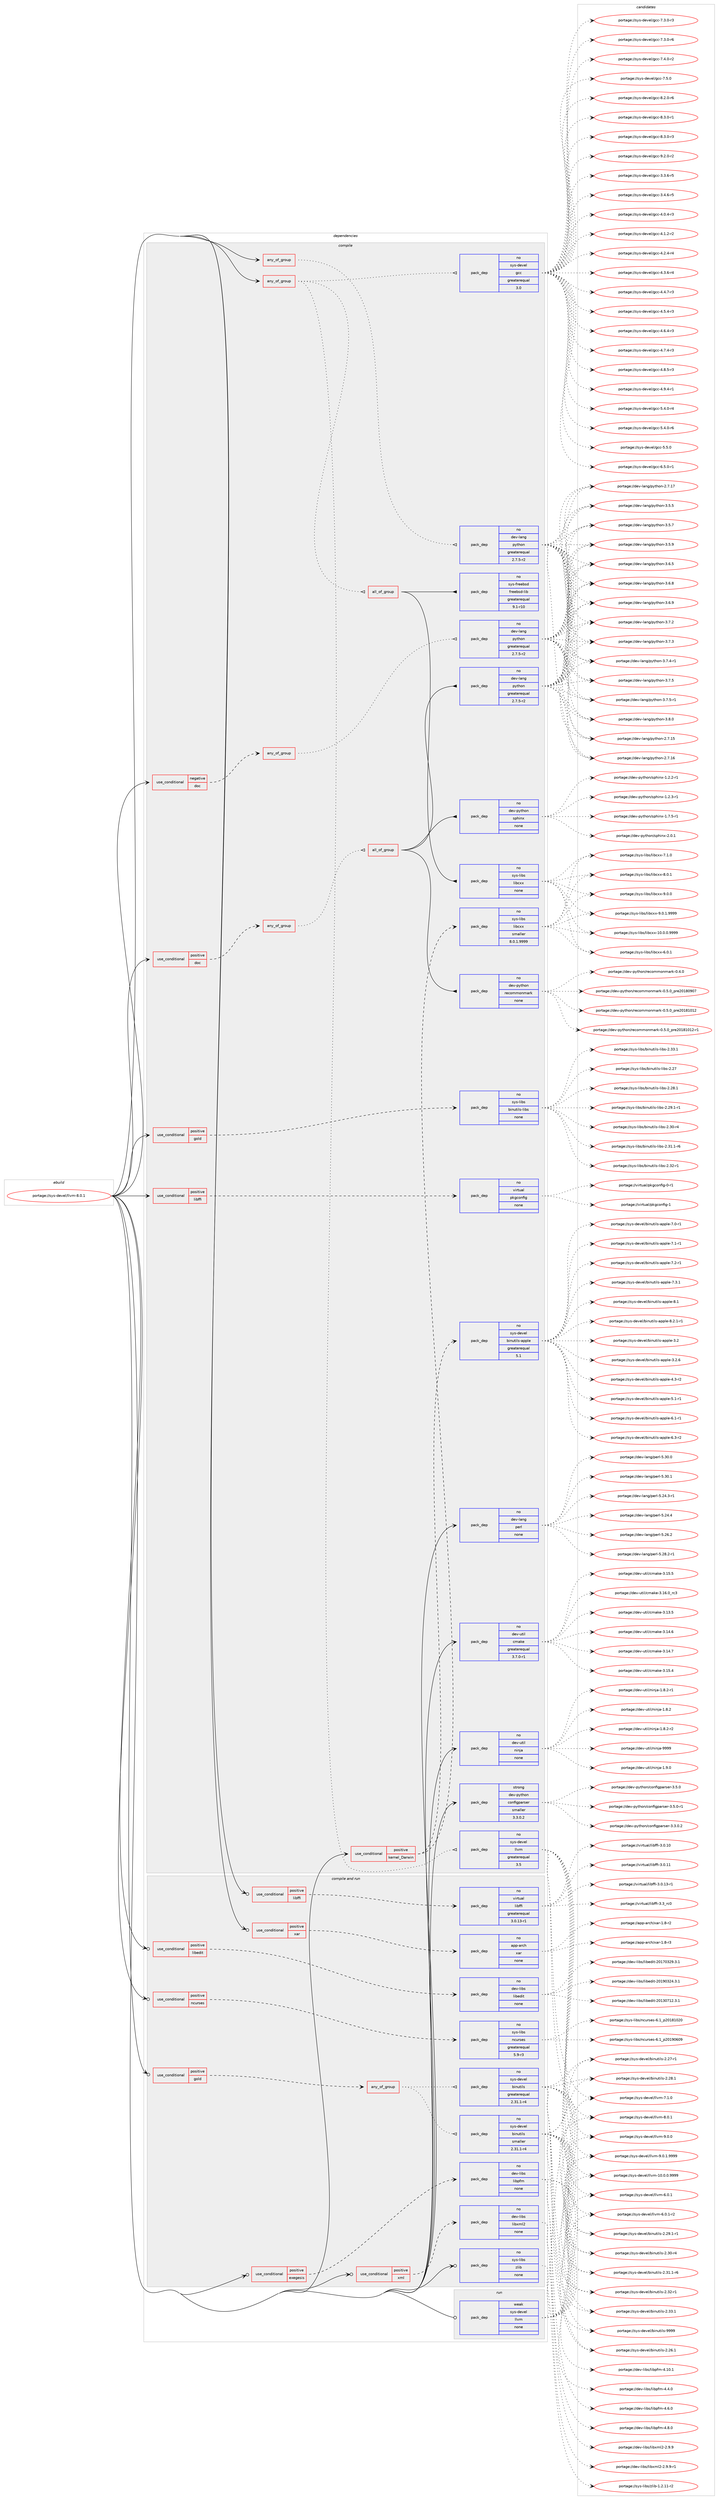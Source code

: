 digraph prolog {

# *************
# Graph options
# *************

newrank=true;
concentrate=true;
compound=true;
graph [rankdir=LR,fontname=Helvetica,fontsize=10,ranksep=1.5];#, ranksep=2.5, nodesep=0.2];
edge  [arrowhead=vee];
node  [fontname=Helvetica,fontsize=10];

# **********
# The ebuild
# **********

subgraph cluster_leftcol {
color=gray;
rank=same;
label=<<i>ebuild</i>>;
id [label="portage://sys-devel/llvm-8.0.1", color=red, width=4, href="../sys-devel/llvm-8.0.1.svg"];
}

# ****************
# The dependencies
# ****************

subgraph cluster_midcol {
color=gray;
label=<<i>dependencies</i>>;
subgraph cluster_compile {
fillcolor="#eeeeee";
style=filled;
label=<<i>compile</i>>;
subgraph any6843 {
dependency423976 [label=<<TABLE BORDER="0" CELLBORDER="1" CELLSPACING="0" CELLPADDING="4"><TR><TD CELLPADDING="10">any_of_group</TD></TR></TABLE>>, shape=none, color=red];subgraph pack314263 {
dependency423977 [label=<<TABLE BORDER="0" CELLBORDER="1" CELLSPACING="0" CELLPADDING="4" WIDTH="220"><TR><TD ROWSPAN="6" CELLPADDING="30">pack_dep</TD></TR><TR><TD WIDTH="110">no</TD></TR><TR><TD>dev-lang</TD></TR><TR><TD>python</TD></TR><TR><TD>greaterequal</TD></TR><TR><TD>2.7.5-r2</TD></TR></TABLE>>, shape=none, color=blue];
}
dependency423976:e -> dependency423977:w [weight=20,style="dotted",arrowhead="oinv"];
}
id:e -> dependency423976:w [weight=20,style="solid",arrowhead="vee"];
subgraph any6844 {
dependency423978 [label=<<TABLE BORDER="0" CELLBORDER="1" CELLSPACING="0" CELLPADDING="4"><TR><TD CELLPADDING="10">any_of_group</TD></TR></TABLE>>, shape=none, color=red];subgraph pack314264 {
dependency423979 [label=<<TABLE BORDER="0" CELLBORDER="1" CELLSPACING="0" CELLPADDING="4" WIDTH="220"><TR><TD ROWSPAN="6" CELLPADDING="30">pack_dep</TD></TR><TR><TD WIDTH="110">no</TD></TR><TR><TD>sys-devel</TD></TR><TR><TD>gcc</TD></TR><TR><TD>greaterequal</TD></TR><TR><TD>3.0</TD></TR></TABLE>>, shape=none, color=blue];
}
dependency423978:e -> dependency423979:w [weight=20,style="dotted",arrowhead="oinv"];
subgraph pack314265 {
dependency423980 [label=<<TABLE BORDER="0" CELLBORDER="1" CELLSPACING="0" CELLPADDING="4" WIDTH="220"><TR><TD ROWSPAN="6" CELLPADDING="30">pack_dep</TD></TR><TR><TD WIDTH="110">no</TD></TR><TR><TD>sys-devel</TD></TR><TR><TD>llvm</TD></TR><TR><TD>greaterequal</TD></TR><TR><TD>3.5</TD></TR></TABLE>>, shape=none, color=blue];
}
dependency423978:e -> dependency423980:w [weight=20,style="dotted",arrowhead="oinv"];
subgraph all236 {
dependency423981 [label=<<TABLE BORDER="0" CELLBORDER="1" CELLSPACING="0" CELLPADDING="4"><TR><TD CELLPADDING="10">all_of_group</TD></TR></TABLE>>, shape=none, color=red];subgraph pack314266 {
dependency423982 [label=<<TABLE BORDER="0" CELLBORDER="1" CELLSPACING="0" CELLPADDING="4" WIDTH="220"><TR><TD ROWSPAN="6" CELLPADDING="30">pack_dep</TD></TR><TR><TD WIDTH="110">no</TD></TR><TR><TD>sys-freebsd</TD></TR><TR><TD>freebsd-lib</TD></TR><TR><TD>greaterequal</TD></TR><TR><TD>9.1-r10</TD></TR></TABLE>>, shape=none, color=blue];
}
dependency423981:e -> dependency423982:w [weight=20,style="solid",arrowhead="inv"];
subgraph pack314267 {
dependency423983 [label=<<TABLE BORDER="0" CELLBORDER="1" CELLSPACING="0" CELLPADDING="4" WIDTH="220"><TR><TD ROWSPAN="6" CELLPADDING="30">pack_dep</TD></TR><TR><TD WIDTH="110">no</TD></TR><TR><TD>sys-libs</TD></TR><TR><TD>libcxx</TD></TR><TR><TD>none</TD></TR><TR><TD></TD></TR></TABLE>>, shape=none, color=blue];
}
dependency423981:e -> dependency423983:w [weight=20,style="solid",arrowhead="inv"];
}
dependency423978:e -> dependency423981:w [weight=20,style="dotted",arrowhead="oinv"];
}
id:e -> dependency423978:w [weight=20,style="solid",arrowhead="vee"];
subgraph cond102637 {
dependency423984 [label=<<TABLE BORDER="0" CELLBORDER="1" CELLSPACING="0" CELLPADDING="4"><TR><TD ROWSPAN="3" CELLPADDING="10">use_conditional</TD></TR><TR><TD>negative</TD></TR><TR><TD>doc</TD></TR></TABLE>>, shape=none, color=red];
subgraph any6845 {
dependency423985 [label=<<TABLE BORDER="0" CELLBORDER="1" CELLSPACING="0" CELLPADDING="4"><TR><TD CELLPADDING="10">any_of_group</TD></TR></TABLE>>, shape=none, color=red];subgraph pack314268 {
dependency423986 [label=<<TABLE BORDER="0" CELLBORDER="1" CELLSPACING="0" CELLPADDING="4" WIDTH="220"><TR><TD ROWSPAN="6" CELLPADDING="30">pack_dep</TD></TR><TR><TD WIDTH="110">no</TD></TR><TR><TD>dev-lang</TD></TR><TR><TD>python</TD></TR><TR><TD>greaterequal</TD></TR><TR><TD>2.7.5-r2</TD></TR></TABLE>>, shape=none, color=blue];
}
dependency423985:e -> dependency423986:w [weight=20,style="dotted",arrowhead="oinv"];
}
dependency423984:e -> dependency423985:w [weight=20,style="dashed",arrowhead="vee"];
}
id:e -> dependency423984:w [weight=20,style="solid",arrowhead="vee"];
subgraph cond102638 {
dependency423987 [label=<<TABLE BORDER="0" CELLBORDER="1" CELLSPACING="0" CELLPADDING="4"><TR><TD ROWSPAN="3" CELLPADDING="10">use_conditional</TD></TR><TR><TD>positive</TD></TR><TR><TD>doc</TD></TR></TABLE>>, shape=none, color=red];
subgraph any6846 {
dependency423988 [label=<<TABLE BORDER="0" CELLBORDER="1" CELLSPACING="0" CELLPADDING="4"><TR><TD CELLPADDING="10">any_of_group</TD></TR></TABLE>>, shape=none, color=red];subgraph all237 {
dependency423989 [label=<<TABLE BORDER="0" CELLBORDER="1" CELLSPACING="0" CELLPADDING="4"><TR><TD CELLPADDING="10">all_of_group</TD></TR></TABLE>>, shape=none, color=red];subgraph pack314269 {
dependency423990 [label=<<TABLE BORDER="0" CELLBORDER="1" CELLSPACING="0" CELLPADDING="4" WIDTH="220"><TR><TD ROWSPAN="6" CELLPADDING="30">pack_dep</TD></TR><TR><TD WIDTH="110">no</TD></TR><TR><TD>dev-lang</TD></TR><TR><TD>python</TD></TR><TR><TD>greaterequal</TD></TR><TR><TD>2.7.5-r2</TD></TR></TABLE>>, shape=none, color=blue];
}
dependency423989:e -> dependency423990:w [weight=20,style="solid",arrowhead="inv"];
subgraph pack314270 {
dependency423991 [label=<<TABLE BORDER="0" CELLBORDER="1" CELLSPACING="0" CELLPADDING="4" WIDTH="220"><TR><TD ROWSPAN="6" CELLPADDING="30">pack_dep</TD></TR><TR><TD WIDTH="110">no</TD></TR><TR><TD>dev-python</TD></TR><TR><TD>recommonmark</TD></TR><TR><TD>none</TD></TR><TR><TD></TD></TR></TABLE>>, shape=none, color=blue];
}
dependency423989:e -> dependency423991:w [weight=20,style="solid",arrowhead="inv"];
subgraph pack314271 {
dependency423992 [label=<<TABLE BORDER="0" CELLBORDER="1" CELLSPACING="0" CELLPADDING="4" WIDTH="220"><TR><TD ROWSPAN="6" CELLPADDING="30">pack_dep</TD></TR><TR><TD WIDTH="110">no</TD></TR><TR><TD>dev-python</TD></TR><TR><TD>sphinx</TD></TR><TR><TD>none</TD></TR><TR><TD></TD></TR></TABLE>>, shape=none, color=blue];
}
dependency423989:e -> dependency423992:w [weight=20,style="solid",arrowhead="inv"];
}
dependency423988:e -> dependency423989:w [weight=20,style="dotted",arrowhead="oinv"];
}
dependency423987:e -> dependency423988:w [weight=20,style="dashed",arrowhead="vee"];
}
id:e -> dependency423987:w [weight=20,style="solid",arrowhead="vee"];
subgraph cond102639 {
dependency423993 [label=<<TABLE BORDER="0" CELLBORDER="1" CELLSPACING="0" CELLPADDING="4"><TR><TD ROWSPAN="3" CELLPADDING="10">use_conditional</TD></TR><TR><TD>positive</TD></TR><TR><TD>gold</TD></TR></TABLE>>, shape=none, color=red];
subgraph pack314272 {
dependency423994 [label=<<TABLE BORDER="0" CELLBORDER="1" CELLSPACING="0" CELLPADDING="4" WIDTH="220"><TR><TD ROWSPAN="6" CELLPADDING="30">pack_dep</TD></TR><TR><TD WIDTH="110">no</TD></TR><TR><TD>sys-libs</TD></TR><TR><TD>binutils-libs</TD></TR><TR><TD>none</TD></TR><TR><TD></TD></TR></TABLE>>, shape=none, color=blue];
}
dependency423993:e -> dependency423994:w [weight=20,style="dashed",arrowhead="vee"];
}
id:e -> dependency423993:w [weight=20,style="solid",arrowhead="vee"];
subgraph cond102640 {
dependency423995 [label=<<TABLE BORDER="0" CELLBORDER="1" CELLSPACING="0" CELLPADDING="4"><TR><TD ROWSPAN="3" CELLPADDING="10">use_conditional</TD></TR><TR><TD>positive</TD></TR><TR><TD>kernel_Darwin</TD></TR></TABLE>>, shape=none, color=red];
subgraph pack314273 {
dependency423996 [label=<<TABLE BORDER="0" CELLBORDER="1" CELLSPACING="0" CELLPADDING="4" WIDTH="220"><TR><TD ROWSPAN="6" CELLPADDING="30">pack_dep</TD></TR><TR><TD WIDTH="110">no</TD></TR><TR><TD>sys-libs</TD></TR><TR><TD>libcxx</TD></TR><TR><TD>smaller</TD></TR><TR><TD>8.0.1.9999</TD></TR></TABLE>>, shape=none, color=blue];
}
dependency423995:e -> dependency423996:w [weight=20,style="dashed",arrowhead="vee"];
subgraph pack314274 {
dependency423997 [label=<<TABLE BORDER="0" CELLBORDER="1" CELLSPACING="0" CELLPADDING="4" WIDTH="220"><TR><TD ROWSPAN="6" CELLPADDING="30">pack_dep</TD></TR><TR><TD WIDTH="110">no</TD></TR><TR><TD>sys-devel</TD></TR><TR><TD>binutils-apple</TD></TR><TR><TD>greaterequal</TD></TR><TR><TD>5.1</TD></TR></TABLE>>, shape=none, color=blue];
}
dependency423995:e -> dependency423997:w [weight=20,style="dashed",arrowhead="vee"];
}
id:e -> dependency423995:w [weight=20,style="solid",arrowhead="vee"];
subgraph cond102641 {
dependency423998 [label=<<TABLE BORDER="0" CELLBORDER="1" CELLSPACING="0" CELLPADDING="4"><TR><TD ROWSPAN="3" CELLPADDING="10">use_conditional</TD></TR><TR><TD>positive</TD></TR><TR><TD>libffi</TD></TR></TABLE>>, shape=none, color=red];
subgraph pack314275 {
dependency423999 [label=<<TABLE BORDER="0" CELLBORDER="1" CELLSPACING="0" CELLPADDING="4" WIDTH="220"><TR><TD ROWSPAN="6" CELLPADDING="30">pack_dep</TD></TR><TR><TD WIDTH="110">no</TD></TR><TR><TD>virtual</TD></TR><TR><TD>pkgconfig</TD></TR><TR><TD>none</TD></TR><TR><TD></TD></TR></TABLE>>, shape=none, color=blue];
}
dependency423998:e -> dependency423999:w [weight=20,style="dashed",arrowhead="vee"];
}
id:e -> dependency423998:w [weight=20,style="solid",arrowhead="vee"];
subgraph pack314276 {
dependency424000 [label=<<TABLE BORDER="0" CELLBORDER="1" CELLSPACING="0" CELLPADDING="4" WIDTH="220"><TR><TD ROWSPAN="6" CELLPADDING="30">pack_dep</TD></TR><TR><TD WIDTH="110">no</TD></TR><TR><TD>dev-lang</TD></TR><TR><TD>perl</TD></TR><TR><TD>none</TD></TR><TR><TD></TD></TR></TABLE>>, shape=none, color=blue];
}
id:e -> dependency424000:w [weight=20,style="solid",arrowhead="vee"];
subgraph pack314277 {
dependency424001 [label=<<TABLE BORDER="0" CELLBORDER="1" CELLSPACING="0" CELLPADDING="4" WIDTH="220"><TR><TD ROWSPAN="6" CELLPADDING="30">pack_dep</TD></TR><TR><TD WIDTH="110">no</TD></TR><TR><TD>dev-util</TD></TR><TR><TD>cmake</TD></TR><TR><TD>greaterequal</TD></TR><TR><TD>3.7.0-r1</TD></TR></TABLE>>, shape=none, color=blue];
}
id:e -> dependency424001:w [weight=20,style="solid",arrowhead="vee"];
subgraph pack314278 {
dependency424002 [label=<<TABLE BORDER="0" CELLBORDER="1" CELLSPACING="0" CELLPADDING="4" WIDTH="220"><TR><TD ROWSPAN="6" CELLPADDING="30">pack_dep</TD></TR><TR><TD WIDTH="110">no</TD></TR><TR><TD>dev-util</TD></TR><TR><TD>ninja</TD></TR><TR><TD>none</TD></TR><TR><TD></TD></TR></TABLE>>, shape=none, color=blue];
}
id:e -> dependency424002:w [weight=20,style="solid",arrowhead="vee"];
subgraph pack314279 {
dependency424003 [label=<<TABLE BORDER="0" CELLBORDER="1" CELLSPACING="0" CELLPADDING="4" WIDTH="220"><TR><TD ROWSPAN="6" CELLPADDING="30">pack_dep</TD></TR><TR><TD WIDTH="110">strong</TD></TR><TR><TD>dev-python</TD></TR><TR><TD>configparser</TD></TR><TR><TD>smaller</TD></TR><TR><TD>3.3.0.2</TD></TR></TABLE>>, shape=none, color=blue];
}
id:e -> dependency424003:w [weight=20,style="solid",arrowhead="vee"];
}
subgraph cluster_compileandrun {
fillcolor="#eeeeee";
style=filled;
label=<<i>compile and run</i>>;
subgraph cond102642 {
dependency424004 [label=<<TABLE BORDER="0" CELLBORDER="1" CELLSPACING="0" CELLPADDING="4"><TR><TD ROWSPAN="3" CELLPADDING="10">use_conditional</TD></TR><TR><TD>positive</TD></TR><TR><TD>exegesis</TD></TR></TABLE>>, shape=none, color=red];
subgraph pack314280 {
dependency424005 [label=<<TABLE BORDER="0" CELLBORDER="1" CELLSPACING="0" CELLPADDING="4" WIDTH="220"><TR><TD ROWSPAN="6" CELLPADDING="30">pack_dep</TD></TR><TR><TD WIDTH="110">no</TD></TR><TR><TD>dev-libs</TD></TR><TR><TD>libpfm</TD></TR><TR><TD>none</TD></TR><TR><TD></TD></TR></TABLE>>, shape=none, color=blue];
}
dependency424004:e -> dependency424005:w [weight=20,style="dashed",arrowhead="vee"];
}
id:e -> dependency424004:w [weight=20,style="solid",arrowhead="odotvee"];
subgraph cond102643 {
dependency424006 [label=<<TABLE BORDER="0" CELLBORDER="1" CELLSPACING="0" CELLPADDING="4"><TR><TD ROWSPAN="3" CELLPADDING="10">use_conditional</TD></TR><TR><TD>positive</TD></TR><TR><TD>gold</TD></TR></TABLE>>, shape=none, color=red];
subgraph any6847 {
dependency424007 [label=<<TABLE BORDER="0" CELLBORDER="1" CELLSPACING="0" CELLPADDING="4"><TR><TD CELLPADDING="10">any_of_group</TD></TR></TABLE>>, shape=none, color=red];subgraph pack314281 {
dependency424008 [label=<<TABLE BORDER="0" CELLBORDER="1" CELLSPACING="0" CELLPADDING="4" WIDTH="220"><TR><TD ROWSPAN="6" CELLPADDING="30">pack_dep</TD></TR><TR><TD WIDTH="110">no</TD></TR><TR><TD>sys-devel</TD></TR><TR><TD>binutils</TD></TR><TR><TD>greaterequal</TD></TR><TR><TD>2.31.1-r4</TD></TR></TABLE>>, shape=none, color=blue];
}
dependency424007:e -> dependency424008:w [weight=20,style="dotted",arrowhead="oinv"];
subgraph pack314282 {
dependency424009 [label=<<TABLE BORDER="0" CELLBORDER="1" CELLSPACING="0" CELLPADDING="4" WIDTH="220"><TR><TD ROWSPAN="6" CELLPADDING="30">pack_dep</TD></TR><TR><TD WIDTH="110">no</TD></TR><TR><TD>sys-devel</TD></TR><TR><TD>binutils</TD></TR><TR><TD>smaller</TD></TR><TR><TD>2.31.1-r4</TD></TR></TABLE>>, shape=none, color=blue];
}
dependency424007:e -> dependency424009:w [weight=20,style="dotted",arrowhead="oinv"];
}
dependency424006:e -> dependency424007:w [weight=20,style="dashed",arrowhead="vee"];
}
id:e -> dependency424006:w [weight=20,style="solid",arrowhead="odotvee"];
subgraph cond102644 {
dependency424010 [label=<<TABLE BORDER="0" CELLBORDER="1" CELLSPACING="0" CELLPADDING="4"><TR><TD ROWSPAN="3" CELLPADDING="10">use_conditional</TD></TR><TR><TD>positive</TD></TR><TR><TD>libedit</TD></TR></TABLE>>, shape=none, color=red];
subgraph pack314283 {
dependency424011 [label=<<TABLE BORDER="0" CELLBORDER="1" CELLSPACING="0" CELLPADDING="4" WIDTH="220"><TR><TD ROWSPAN="6" CELLPADDING="30">pack_dep</TD></TR><TR><TD WIDTH="110">no</TD></TR><TR><TD>dev-libs</TD></TR><TR><TD>libedit</TD></TR><TR><TD>none</TD></TR><TR><TD></TD></TR></TABLE>>, shape=none, color=blue];
}
dependency424010:e -> dependency424011:w [weight=20,style="dashed",arrowhead="vee"];
}
id:e -> dependency424010:w [weight=20,style="solid",arrowhead="odotvee"];
subgraph cond102645 {
dependency424012 [label=<<TABLE BORDER="0" CELLBORDER="1" CELLSPACING="0" CELLPADDING="4"><TR><TD ROWSPAN="3" CELLPADDING="10">use_conditional</TD></TR><TR><TD>positive</TD></TR><TR><TD>libffi</TD></TR></TABLE>>, shape=none, color=red];
subgraph pack314284 {
dependency424013 [label=<<TABLE BORDER="0" CELLBORDER="1" CELLSPACING="0" CELLPADDING="4" WIDTH="220"><TR><TD ROWSPAN="6" CELLPADDING="30">pack_dep</TD></TR><TR><TD WIDTH="110">no</TD></TR><TR><TD>virtual</TD></TR><TR><TD>libffi</TD></TR><TR><TD>greaterequal</TD></TR><TR><TD>3.0.13-r1</TD></TR></TABLE>>, shape=none, color=blue];
}
dependency424012:e -> dependency424013:w [weight=20,style="dashed",arrowhead="vee"];
}
id:e -> dependency424012:w [weight=20,style="solid",arrowhead="odotvee"];
subgraph cond102646 {
dependency424014 [label=<<TABLE BORDER="0" CELLBORDER="1" CELLSPACING="0" CELLPADDING="4"><TR><TD ROWSPAN="3" CELLPADDING="10">use_conditional</TD></TR><TR><TD>positive</TD></TR><TR><TD>ncurses</TD></TR></TABLE>>, shape=none, color=red];
subgraph pack314285 {
dependency424015 [label=<<TABLE BORDER="0" CELLBORDER="1" CELLSPACING="0" CELLPADDING="4" WIDTH="220"><TR><TD ROWSPAN="6" CELLPADDING="30">pack_dep</TD></TR><TR><TD WIDTH="110">no</TD></TR><TR><TD>sys-libs</TD></TR><TR><TD>ncurses</TD></TR><TR><TD>greaterequal</TD></TR><TR><TD>5.9-r3</TD></TR></TABLE>>, shape=none, color=blue];
}
dependency424014:e -> dependency424015:w [weight=20,style="dashed",arrowhead="vee"];
}
id:e -> dependency424014:w [weight=20,style="solid",arrowhead="odotvee"];
subgraph cond102647 {
dependency424016 [label=<<TABLE BORDER="0" CELLBORDER="1" CELLSPACING="0" CELLPADDING="4"><TR><TD ROWSPAN="3" CELLPADDING="10">use_conditional</TD></TR><TR><TD>positive</TD></TR><TR><TD>xar</TD></TR></TABLE>>, shape=none, color=red];
subgraph pack314286 {
dependency424017 [label=<<TABLE BORDER="0" CELLBORDER="1" CELLSPACING="0" CELLPADDING="4" WIDTH="220"><TR><TD ROWSPAN="6" CELLPADDING="30">pack_dep</TD></TR><TR><TD WIDTH="110">no</TD></TR><TR><TD>app-arch</TD></TR><TR><TD>xar</TD></TR><TR><TD>none</TD></TR><TR><TD></TD></TR></TABLE>>, shape=none, color=blue];
}
dependency424016:e -> dependency424017:w [weight=20,style="dashed",arrowhead="vee"];
}
id:e -> dependency424016:w [weight=20,style="solid",arrowhead="odotvee"];
subgraph cond102648 {
dependency424018 [label=<<TABLE BORDER="0" CELLBORDER="1" CELLSPACING="0" CELLPADDING="4"><TR><TD ROWSPAN="3" CELLPADDING="10">use_conditional</TD></TR><TR><TD>positive</TD></TR><TR><TD>xml</TD></TR></TABLE>>, shape=none, color=red];
subgraph pack314287 {
dependency424019 [label=<<TABLE BORDER="0" CELLBORDER="1" CELLSPACING="0" CELLPADDING="4" WIDTH="220"><TR><TD ROWSPAN="6" CELLPADDING="30">pack_dep</TD></TR><TR><TD WIDTH="110">no</TD></TR><TR><TD>dev-libs</TD></TR><TR><TD>libxml2</TD></TR><TR><TD>none</TD></TR><TR><TD></TD></TR></TABLE>>, shape=none, color=blue];
}
dependency424018:e -> dependency424019:w [weight=20,style="dashed",arrowhead="vee"];
}
id:e -> dependency424018:w [weight=20,style="solid",arrowhead="odotvee"];
subgraph pack314288 {
dependency424020 [label=<<TABLE BORDER="0" CELLBORDER="1" CELLSPACING="0" CELLPADDING="4" WIDTH="220"><TR><TD ROWSPAN="6" CELLPADDING="30">pack_dep</TD></TR><TR><TD WIDTH="110">no</TD></TR><TR><TD>sys-libs</TD></TR><TR><TD>zlib</TD></TR><TR><TD>none</TD></TR><TR><TD></TD></TR></TABLE>>, shape=none, color=blue];
}
id:e -> dependency424020:w [weight=20,style="solid",arrowhead="odotvee"];
}
subgraph cluster_run {
fillcolor="#eeeeee";
style=filled;
label=<<i>run</i>>;
subgraph pack314289 {
dependency424021 [label=<<TABLE BORDER="0" CELLBORDER="1" CELLSPACING="0" CELLPADDING="4" WIDTH="220"><TR><TD ROWSPAN="6" CELLPADDING="30">pack_dep</TD></TR><TR><TD WIDTH="110">weak</TD></TR><TR><TD>sys-devel</TD></TR><TR><TD>llvm</TD></TR><TR><TD>none</TD></TR><TR><TD></TD></TR></TABLE>>, shape=none, color=blue];
}
id:e -> dependency424021:w [weight=20,style="solid",arrowhead="odot"];
}
}

# **************
# The candidates
# **************

subgraph cluster_choices {
rank=same;
color=gray;
label=<<i>candidates</i>>;

subgraph choice314263 {
color=black;
nodesep=1;
choiceportage10010111845108971101034711212111610411111045504655464953 [label="portage://dev-lang/python-2.7.15", color=red, width=4,href="../dev-lang/python-2.7.15.svg"];
choiceportage10010111845108971101034711212111610411111045504655464954 [label="portage://dev-lang/python-2.7.16", color=red, width=4,href="../dev-lang/python-2.7.16.svg"];
choiceportage10010111845108971101034711212111610411111045504655464955 [label="portage://dev-lang/python-2.7.17", color=red, width=4,href="../dev-lang/python-2.7.17.svg"];
choiceportage100101118451089711010347112121116104111110455146534653 [label="portage://dev-lang/python-3.5.5", color=red, width=4,href="../dev-lang/python-3.5.5.svg"];
choiceportage100101118451089711010347112121116104111110455146534655 [label="portage://dev-lang/python-3.5.7", color=red, width=4,href="../dev-lang/python-3.5.7.svg"];
choiceportage100101118451089711010347112121116104111110455146534657 [label="portage://dev-lang/python-3.5.9", color=red, width=4,href="../dev-lang/python-3.5.9.svg"];
choiceportage100101118451089711010347112121116104111110455146544653 [label="portage://dev-lang/python-3.6.5", color=red, width=4,href="../dev-lang/python-3.6.5.svg"];
choiceportage100101118451089711010347112121116104111110455146544656 [label="portage://dev-lang/python-3.6.8", color=red, width=4,href="../dev-lang/python-3.6.8.svg"];
choiceportage100101118451089711010347112121116104111110455146544657 [label="portage://dev-lang/python-3.6.9", color=red, width=4,href="../dev-lang/python-3.6.9.svg"];
choiceportage100101118451089711010347112121116104111110455146554650 [label="portage://dev-lang/python-3.7.2", color=red, width=4,href="../dev-lang/python-3.7.2.svg"];
choiceportage100101118451089711010347112121116104111110455146554651 [label="portage://dev-lang/python-3.7.3", color=red, width=4,href="../dev-lang/python-3.7.3.svg"];
choiceportage1001011184510897110103471121211161041111104551465546524511449 [label="portage://dev-lang/python-3.7.4-r1", color=red, width=4,href="../dev-lang/python-3.7.4-r1.svg"];
choiceportage100101118451089711010347112121116104111110455146554653 [label="portage://dev-lang/python-3.7.5", color=red, width=4,href="../dev-lang/python-3.7.5.svg"];
choiceportage1001011184510897110103471121211161041111104551465546534511449 [label="portage://dev-lang/python-3.7.5-r1", color=red, width=4,href="../dev-lang/python-3.7.5-r1.svg"];
choiceportage100101118451089711010347112121116104111110455146564648 [label="portage://dev-lang/python-3.8.0", color=red, width=4,href="../dev-lang/python-3.8.0.svg"];
dependency423977:e -> choiceportage10010111845108971101034711212111610411111045504655464953:w [style=dotted,weight="100"];
dependency423977:e -> choiceportage10010111845108971101034711212111610411111045504655464954:w [style=dotted,weight="100"];
dependency423977:e -> choiceportage10010111845108971101034711212111610411111045504655464955:w [style=dotted,weight="100"];
dependency423977:e -> choiceportage100101118451089711010347112121116104111110455146534653:w [style=dotted,weight="100"];
dependency423977:e -> choiceportage100101118451089711010347112121116104111110455146534655:w [style=dotted,weight="100"];
dependency423977:e -> choiceportage100101118451089711010347112121116104111110455146534657:w [style=dotted,weight="100"];
dependency423977:e -> choiceportage100101118451089711010347112121116104111110455146544653:w [style=dotted,weight="100"];
dependency423977:e -> choiceportage100101118451089711010347112121116104111110455146544656:w [style=dotted,weight="100"];
dependency423977:e -> choiceportage100101118451089711010347112121116104111110455146544657:w [style=dotted,weight="100"];
dependency423977:e -> choiceportage100101118451089711010347112121116104111110455146554650:w [style=dotted,weight="100"];
dependency423977:e -> choiceportage100101118451089711010347112121116104111110455146554651:w [style=dotted,weight="100"];
dependency423977:e -> choiceportage1001011184510897110103471121211161041111104551465546524511449:w [style=dotted,weight="100"];
dependency423977:e -> choiceportage100101118451089711010347112121116104111110455146554653:w [style=dotted,weight="100"];
dependency423977:e -> choiceportage1001011184510897110103471121211161041111104551465546534511449:w [style=dotted,weight="100"];
dependency423977:e -> choiceportage100101118451089711010347112121116104111110455146564648:w [style=dotted,weight="100"];
}
subgraph choice314264 {
color=black;
nodesep=1;
choiceportage115121115451001011181011084710399994551465146544511453 [label="portage://sys-devel/gcc-3.3.6-r5", color=red, width=4,href="../sys-devel/gcc-3.3.6-r5.svg"];
choiceportage115121115451001011181011084710399994551465246544511453 [label="portage://sys-devel/gcc-3.4.6-r5", color=red, width=4,href="../sys-devel/gcc-3.4.6-r5.svg"];
choiceportage115121115451001011181011084710399994552464846524511451 [label="portage://sys-devel/gcc-4.0.4-r3", color=red, width=4,href="../sys-devel/gcc-4.0.4-r3.svg"];
choiceportage115121115451001011181011084710399994552464946504511450 [label="portage://sys-devel/gcc-4.1.2-r2", color=red, width=4,href="../sys-devel/gcc-4.1.2-r2.svg"];
choiceportage115121115451001011181011084710399994552465046524511452 [label="portage://sys-devel/gcc-4.2.4-r4", color=red, width=4,href="../sys-devel/gcc-4.2.4-r4.svg"];
choiceportage115121115451001011181011084710399994552465146544511452 [label="portage://sys-devel/gcc-4.3.6-r4", color=red, width=4,href="../sys-devel/gcc-4.3.6-r4.svg"];
choiceportage115121115451001011181011084710399994552465246554511451 [label="portage://sys-devel/gcc-4.4.7-r3", color=red, width=4,href="../sys-devel/gcc-4.4.7-r3.svg"];
choiceportage115121115451001011181011084710399994552465346524511451 [label="portage://sys-devel/gcc-4.5.4-r3", color=red, width=4,href="../sys-devel/gcc-4.5.4-r3.svg"];
choiceportage115121115451001011181011084710399994552465446524511451 [label="portage://sys-devel/gcc-4.6.4-r3", color=red, width=4,href="../sys-devel/gcc-4.6.4-r3.svg"];
choiceportage115121115451001011181011084710399994552465546524511451 [label="portage://sys-devel/gcc-4.7.4-r3", color=red, width=4,href="../sys-devel/gcc-4.7.4-r3.svg"];
choiceportage115121115451001011181011084710399994552465646534511451 [label="portage://sys-devel/gcc-4.8.5-r3", color=red, width=4,href="../sys-devel/gcc-4.8.5-r3.svg"];
choiceportage115121115451001011181011084710399994552465746524511449 [label="portage://sys-devel/gcc-4.9.4-r1", color=red, width=4,href="../sys-devel/gcc-4.9.4-r1.svg"];
choiceportage115121115451001011181011084710399994553465246484511452 [label="portage://sys-devel/gcc-5.4.0-r4", color=red, width=4,href="../sys-devel/gcc-5.4.0-r4.svg"];
choiceportage115121115451001011181011084710399994553465246484511454 [label="portage://sys-devel/gcc-5.4.0-r6", color=red, width=4,href="../sys-devel/gcc-5.4.0-r6.svg"];
choiceportage11512111545100101118101108471039999455346534648 [label="portage://sys-devel/gcc-5.5.0", color=red, width=4,href="../sys-devel/gcc-5.5.0.svg"];
choiceportage115121115451001011181011084710399994554465346484511449 [label="portage://sys-devel/gcc-6.5.0-r1", color=red, width=4,href="../sys-devel/gcc-6.5.0-r1.svg"];
choiceportage115121115451001011181011084710399994555465146484511451 [label="portage://sys-devel/gcc-7.3.0-r3", color=red, width=4,href="../sys-devel/gcc-7.3.0-r3.svg"];
choiceportage115121115451001011181011084710399994555465146484511454 [label="portage://sys-devel/gcc-7.3.0-r6", color=red, width=4,href="../sys-devel/gcc-7.3.0-r6.svg"];
choiceportage115121115451001011181011084710399994555465246484511450 [label="portage://sys-devel/gcc-7.4.0-r2", color=red, width=4,href="../sys-devel/gcc-7.4.0-r2.svg"];
choiceportage11512111545100101118101108471039999455546534648 [label="portage://sys-devel/gcc-7.5.0", color=red, width=4,href="../sys-devel/gcc-7.5.0.svg"];
choiceportage115121115451001011181011084710399994556465046484511454 [label="portage://sys-devel/gcc-8.2.0-r6", color=red, width=4,href="../sys-devel/gcc-8.2.0-r6.svg"];
choiceportage115121115451001011181011084710399994556465146484511449 [label="portage://sys-devel/gcc-8.3.0-r1", color=red, width=4,href="../sys-devel/gcc-8.3.0-r1.svg"];
choiceportage115121115451001011181011084710399994556465146484511451 [label="portage://sys-devel/gcc-8.3.0-r3", color=red, width=4,href="../sys-devel/gcc-8.3.0-r3.svg"];
choiceportage115121115451001011181011084710399994557465046484511450 [label="portage://sys-devel/gcc-9.2.0-r2", color=red, width=4,href="../sys-devel/gcc-9.2.0-r2.svg"];
dependency423979:e -> choiceportage115121115451001011181011084710399994551465146544511453:w [style=dotted,weight="100"];
dependency423979:e -> choiceportage115121115451001011181011084710399994551465246544511453:w [style=dotted,weight="100"];
dependency423979:e -> choiceportage115121115451001011181011084710399994552464846524511451:w [style=dotted,weight="100"];
dependency423979:e -> choiceportage115121115451001011181011084710399994552464946504511450:w [style=dotted,weight="100"];
dependency423979:e -> choiceportage115121115451001011181011084710399994552465046524511452:w [style=dotted,weight="100"];
dependency423979:e -> choiceportage115121115451001011181011084710399994552465146544511452:w [style=dotted,weight="100"];
dependency423979:e -> choiceportage115121115451001011181011084710399994552465246554511451:w [style=dotted,weight="100"];
dependency423979:e -> choiceportage115121115451001011181011084710399994552465346524511451:w [style=dotted,weight="100"];
dependency423979:e -> choiceportage115121115451001011181011084710399994552465446524511451:w [style=dotted,weight="100"];
dependency423979:e -> choiceportage115121115451001011181011084710399994552465546524511451:w [style=dotted,weight="100"];
dependency423979:e -> choiceportage115121115451001011181011084710399994552465646534511451:w [style=dotted,weight="100"];
dependency423979:e -> choiceportage115121115451001011181011084710399994552465746524511449:w [style=dotted,weight="100"];
dependency423979:e -> choiceportage115121115451001011181011084710399994553465246484511452:w [style=dotted,weight="100"];
dependency423979:e -> choiceportage115121115451001011181011084710399994553465246484511454:w [style=dotted,weight="100"];
dependency423979:e -> choiceportage11512111545100101118101108471039999455346534648:w [style=dotted,weight="100"];
dependency423979:e -> choiceportage115121115451001011181011084710399994554465346484511449:w [style=dotted,weight="100"];
dependency423979:e -> choiceportage115121115451001011181011084710399994555465146484511451:w [style=dotted,weight="100"];
dependency423979:e -> choiceportage115121115451001011181011084710399994555465146484511454:w [style=dotted,weight="100"];
dependency423979:e -> choiceportage115121115451001011181011084710399994555465246484511450:w [style=dotted,weight="100"];
dependency423979:e -> choiceportage11512111545100101118101108471039999455546534648:w [style=dotted,weight="100"];
dependency423979:e -> choiceportage115121115451001011181011084710399994556465046484511454:w [style=dotted,weight="100"];
dependency423979:e -> choiceportage115121115451001011181011084710399994556465146484511449:w [style=dotted,weight="100"];
dependency423979:e -> choiceportage115121115451001011181011084710399994556465146484511451:w [style=dotted,weight="100"];
dependency423979:e -> choiceportage115121115451001011181011084710399994557465046484511450:w [style=dotted,weight="100"];
}
subgraph choice314265 {
color=black;
nodesep=1;
choiceportage1151211154510010111810110847108108118109454948464846484657575757 [label="portage://sys-devel/llvm-10.0.0.9999", color=red, width=4,href="../sys-devel/llvm-10.0.0.9999.svg"];
choiceportage1151211154510010111810110847108108118109455446484649 [label="portage://sys-devel/llvm-6.0.1", color=red, width=4,href="../sys-devel/llvm-6.0.1.svg"];
choiceportage11512111545100101118101108471081081181094554464846494511450 [label="portage://sys-devel/llvm-6.0.1-r2", color=red, width=4,href="../sys-devel/llvm-6.0.1-r2.svg"];
choiceportage1151211154510010111810110847108108118109455546494648 [label="portage://sys-devel/llvm-7.1.0", color=red, width=4,href="../sys-devel/llvm-7.1.0.svg"];
choiceportage1151211154510010111810110847108108118109455646484649 [label="portage://sys-devel/llvm-8.0.1", color=red, width=4,href="../sys-devel/llvm-8.0.1.svg"];
choiceportage1151211154510010111810110847108108118109455746484648 [label="portage://sys-devel/llvm-9.0.0", color=red, width=4,href="../sys-devel/llvm-9.0.0.svg"];
choiceportage11512111545100101118101108471081081181094557464846494657575757 [label="portage://sys-devel/llvm-9.0.1.9999", color=red, width=4,href="../sys-devel/llvm-9.0.1.9999.svg"];
dependency423980:e -> choiceportage1151211154510010111810110847108108118109454948464846484657575757:w [style=dotted,weight="100"];
dependency423980:e -> choiceportage1151211154510010111810110847108108118109455446484649:w [style=dotted,weight="100"];
dependency423980:e -> choiceportage11512111545100101118101108471081081181094554464846494511450:w [style=dotted,weight="100"];
dependency423980:e -> choiceportage1151211154510010111810110847108108118109455546494648:w [style=dotted,weight="100"];
dependency423980:e -> choiceportage1151211154510010111810110847108108118109455646484649:w [style=dotted,weight="100"];
dependency423980:e -> choiceportage1151211154510010111810110847108108118109455746484648:w [style=dotted,weight="100"];
dependency423980:e -> choiceportage11512111545100101118101108471081081181094557464846494657575757:w [style=dotted,weight="100"];
}
subgraph choice314266 {
color=black;
nodesep=1;
}
subgraph choice314267 {
color=black;
nodesep=1;
choiceportage1151211154510810598115471081059899120120454948464846484657575757 [label="portage://sys-libs/libcxx-10.0.0.9999", color=red, width=4,href="../sys-libs/libcxx-10.0.0.9999.svg"];
choiceportage1151211154510810598115471081059899120120455446484649 [label="portage://sys-libs/libcxx-6.0.1", color=red, width=4,href="../sys-libs/libcxx-6.0.1.svg"];
choiceportage1151211154510810598115471081059899120120455546494648 [label="portage://sys-libs/libcxx-7.1.0", color=red, width=4,href="../sys-libs/libcxx-7.1.0.svg"];
choiceportage1151211154510810598115471081059899120120455646484649 [label="portage://sys-libs/libcxx-8.0.1", color=red, width=4,href="../sys-libs/libcxx-8.0.1.svg"];
choiceportage1151211154510810598115471081059899120120455746484648 [label="portage://sys-libs/libcxx-9.0.0", color=red, width=4,href="../sys-libs/libcxx-9.0.0.svg"];
choiceportage11512111545108105981154710810598991201204557464846494657575757 [label="portage://sys-libs/libcxx-9.0.1.9999", color=red, width=4,href="../sys-libs/libcxx-9.0.1.9999.svg"];
dependency423983:e -> choiceportage1151211154510810598115471081059899120120454948464846484657575757:w [style=dotted,weight="100"];
dependency423983:e -> choiceportage1151211154510810598115471081059899120120455446484649:w [style=dotted,weight="100"];
dependency423983:e -> choiceportage1151211154510810598115471081059899120120455546494648:w [style=dotted,weight="100"];
dependency423983:e -> choiceportage1151211154510810598115471081059899120120455646484649:w [style=dotted,weight="100"];
dependency423983:e -> choiceportage1151211154510810598115471081059899120120455746484648:w [style=dotted,weight="100"];
dependency423983:e -> choiceportage11512111545108105981154710810598991201204557464846494657575757:w [style=dotted,weight="100"];
}
subgraph choice314268 {
color=black;
nodesep=1;
choiceportage10010111845108971101034711212111610411111045504655464953 [label="portage://dev-lang/python-2.7.15", color=red, width=4,href="../dev-lang/python-2.7.15.svg"];
choiceportage10010111845108971101034711212111610411111045504655464954 [label="portage://dev-lang/python-2.7.16", color=red, width=4,href="../dev-lang/python-2.7.16.svg"];
choiceportage10010111845108971101034711212111610411111045504655464955 [label="portage://dev-lang/python-2.7.17", color=red, width=4,href="../dev-lang/python-2.7.17.svg"];
choiceportage100101118451089711010347112121116104111110455146534653 [label="portage://dev-lang/python-3.5.5", color=red, width=4,href="../dev-lang/python-3.5.5.svg"];
choiceportage100101118451089711010347112121116104111110455146534655 [label="portage://dev-lang/python-3.5.7", color=red, width=4,href="../dev-lang/python-3.5.7.svg"];
choiceportage100101118451089711010347112121116104111110455146534657 [label="portage://dev-lang/python-3.5.9", color=red, width=4,href="../dev-lang/python-3.5.9.svg"];
choiceportage100101118451089711010347112121116104111110455146544653 [label="portage://dev-lang/python-3.6.5", color=red, width=4,href="../dev-lang/python-3.6.5.svg"];
choiceportage100101118451089711010347112121116104111110455146544656 [label="portage://dev-lang/python-3.6.8", color=red, width=4,href="../dev-lang/python-3.6.8.svg"];
choiceportage100101118451089711010347112121116104111110455146544657 [label="portage://dev-lang/python-3.6.9", color=red, width=4,href="../dev-lang/python-3.6.9.svg"];
choiceportage100101118451089711010347112121116104111110455146554650 [label="portage://dev-lang/python-3.7.2", color=red, width=4,href="../dev-lang/python-3.7.2.svg"];
choiceportage100101118451089711010347112121116104111110455146554651 [label="portage://dev-lang/python-3.7.3", color=red, width=4,href="../dev-lang/python-3.7.3.svg"];
choiceportage1001011184510897110103471121211161041111104551465546524511449 [label="portage://dev-lang/python-3.7.4-r1", color=red, width=4,href="../dev-lang/python-3.7.4-r1.svg"];
choiceportage100101118451089711010347112121116104111110455146554653 [label="portage://dev-lang/python-3.7.5", color=red, width=4,href="../dev-lang/python-3.7.5.svg"];
choiceportage1001011184510897110103471121211161041111104551465546534511449 [label="portage://dev-lang/python-3.7.5-r1", color=red, width=4,href="../dev-lang/python-3.7.5-r1.svg"];
choiceportage100101118451089711010347112121116104111110455146564648 [label="portage://dev-lang/python-3.8.0", color=red, width=4,href="../dev-lang/python-3.8.0.svg"];
dependency423986:e -> choiceportage10010111845108971101034711212111610411111045504655464953:w [style=dotted,weight="100"];
dependency423986:e -> choiceportage10010111845108971101034711212111610411111045504655464954:w [style=dotted,weight="100"];
dependency423986:e -> choiceportage10010111845108971101034711212111610411111045504655464955:w [style=dotted,weight="100"];
dependency423986:e -> choiceportage100101118451089711010347112121116104111110455146534653:w [style=dotted,weight="100"];
dependency423986:e -> choiceportage100101118451089711010347112121116104111110455146534655:w [style=dotted,weight="100"];
dependency423986:e -> choiceportage100101118451089711010347112121116104111110455146534657:w [style=dotted,weight="100"];
dependency423986:e -> choiceportage100101118451089711010347112121116104111110455146544653:w [style=dotted,weight="100"];
dependency423986:e -> choiceportage100101118451089711010347112121116104111110455146544656:w [style=dotted,weight="100"];
dependency423986:e -> choiceportage100101118451089711010347112121116104111110455146544657:w [style=dotted,weight="100"];
dependency423986:e -> choiceportage100101118451089711010347112121116104111110455146554650:w [style=dotted,weight="100"];
dependency423986:e -> choiceportage100101118451089711010347112121116104111110455146554651:w [style=dotted,weight="100"];
dependency423986:e -> choiceportage1001011184510897110103471121211161041111104551465546524511449:w [style=dotted,weight="100"];
dependency423986:e -> choiceportage100101118451089711010347112121116104111110455146554653:w [style=dotted,weight="100"];
dependency423986:e -> choiceportage1001011184510897110103471121211161041111104551465546534511449:w [style=dotted,weight="100"];
dependency423986:e -> choiceportage100101118451089711010347112121116104111110455146564648:w [style=dotted,weight="100"];
}
subgraph choice314269 {
color=black;
nodesep=1;
choiceportage10010111845108971101034711212111610411111045504655464953 [label="portage://dev-lang/python-2.7.15", color=red, width=4,href="../dev-lang/python-2.7.15.svg"];
choiceportage10010111845108971101034711212111610411111045504655464954 [label="portage://dev-lang/python-2.7.16", color=red, width=4,href="../dev-lang/python-2.7.16.svg"];
choiceportage10010111845108971101034711212111610411111045504655464955 [label="portage://dev-lang/python-2.7.17", color=red, width=4,href="../dev-lang/python-2.7.17.svg"];
choiceportage100101118451089711010347112121116104111110455146534653 [label="portage://dev-lang/python-3.5.5", color=red, width=4,href="../dev-lang/python-3.5.5.svg"];
choiceportage100101118451089711010347112121116104111110455146534655 [label="portage://dev-lang/python-3.5.7", color=red, width=4,href="../dev-lang/python-3.5.7.svg"];
choiceportage100101118451089711010347112121116104111110455146534657 [label="portage://dev-lang/python-3.5.9", color=red, width=4,href="../dev-lang/python-3.5.9.svg"];
choiceportage100101118451089711010347112121116104111110455146544653 [label="portage://dev-lang/python-3.6.5", color=red, width=4,href="../dev-lang/python-3.6.5.svg"];
choiceportage100101118451089711010347112121116104111110455146544656 [label="portage://dev-lang/python-3.6.8", color=red, width=4,href="../dev-lang/python-3.6.8.svg"];
choiceportage100101118451089711010347112121116104111110455146544657 [label="portage://dev-lang/python-3.6.9", color=red, width=4,href="../dev-lang/python-3.6.9.svg"];
choiceportage100101118451089711010347112121116104111110455146554650 [label="portage://dev-lang/python-3.7.2", color=red, width=4,href="../dev-lang/python-3.7.2.svg"];
choiceportage100101118451089711010347112121116104111110455146554651 [label="portage://dev-lang/python-3.7.3", color=red, width=4,href="../dev-lang/python-3.7.3.svg"];
choiceportage1001011184510897110103471121211161041111104551465546524511449 [label="portage://dev-lang/python-3.7.4-r1", color=red, width=4,href="../dev-lang/python-3.7.4-r1.svg"];
choiceportage100101118451089711010347112121116104111110455146554653 [label="portage://dev-lang/python-3.7.5", color=red, width=4,href="../dev-lang/python-3.7.5.svg"];
choiceportage1001011184510897110103471121211161041111104551465546534511449 [label="portage://dev-lang/python-3.7.5-r1", color=red, width=4,href="../dev-lang/python-3.7.5-r1.svg"];
choiceportage100101118451089711010347112121116104111110455146564648 [label="portage://dev-lang/python-3.8.0", color=red, width=4,href="../dev-lang/python-3.8.0.svg"];
dependency423990:e -> choiceportage10010111845108971101034711212111610411111045504655464953:w [style=dotted,weight="100"];
dependency423990:e -> choiceportage10010111845108971101034711212111610411111045504655464954:w [style=dotted,weight="100"];
dependency423990:e -> choiceportage10010111845108971101034711212111610411111045504655464955:w [style=dotted,weight="100"];
dependency423990:e -> choiceportage100101118451089711010347112121116104111110455146534653:w [style=dotted,weight="100"];
dependency423990:e -> choiceportage100101118451089711010347112121116104111110455146534655:w [style=dotted,weight="100"];
dependency423990:e -> choiceportage100101118451089711010347112121116104111110455146534657:w [style=dotted,weight="100"];
dependency423990:e -> choiceportage100101118451089711010347112121116104111110455146544653:w [style=dotted,weight="100"];
dependency423990:e -> choiceportage100101118451089711010347112121116104111110455146544656:w [style=dotted,weight="100"];
dependency423990:e -> choiceportage100101118451089711010347112121116104111110455146544657:w [style=dotted,weight="100"];
dependency423990:e -> choiceportage100101118451089711010347112121116104111110455146554650:w [style=dotted,weight="100"];
dependency423990:e -> choiceportage100101118451089711010347112121116104111110455146554651:w [style=dotted,weight="100"];
dependency423990:e -> choiceportage1001011184510897110103471121211161041111104551465546524511449:w [style=dotted,weight="100"];
dependency423990:e -> choiceportage100101118451089711010347112121116104111110455146554653:w [style=dotted,weight="100"];
dependency423990:e -> choiceportage1001011184510897110103471121211161041111104551465546534511449:w [style=dotted,weight="100"];
dependency423990:e -> choiceportage100101118451089711010347112121116104111110455146564648:w [style=dotted,weight="100"];
}
subgraph choice314270 {
color=black;
nodesep=1;
choiceportage10010111845112121116104111110471141019911110910911111010997114107454846524648 [label="portage://dev-python/recommonmark-0.4.0", color=red, width=4,href="../dev-python/recommonmark-0.4.0.svg"];
choiceportage10010111845112121116104111110471141019911110910911111010997114107454846534648951121141015048495648574855 [label="portage://dev-python/recommonmark-0.5.0_pre20180907", color=red, width=4,href="../dev-python/recommonmark-0.5.0_pre20180907.svg"];
choiceportage10010111845112121116104111110471141019911110910911111010997114107454846534648951121141015048495649484950 [label="portage://dev-python/recommonmark-0.5.0_pre20181012", color=red, width=4,href="../dev-python/recommonmark-0.5.0_pre20181012.svg"];
choiceportage100101118451121211161041111104711410199111109109111110109971141074548465346489511211410150484956494849504511449 [label="portage://dev-python/recommonmark-0.5.0_pre20181012-r1", color=red, width=4,href="../dev-python/recommonmark-0.5.0_pre20181012-r1.svg"];
dependency423991:e -> choiceportage10010111845112121116104111110471141019911110910911111010997114107454846524648:w [style=dotted,weight="100"];
dependency423991:e -> choiceportage10010111845112121116104111110471141019911110910911111010997114107454846534648951121141015048495648574855:w [style=dotted,weight="100"];
dependency423991:e -> choiceportage10010111845112121116104111110471141019911110910911111010997114107454846534648951121141015048495649484950:w [style=dotted,weight="100"];
dependency423991:e -> choiceportage100101118451121211161041111104711410199111109109111110109971141074548465346489511211410150484956494849504511449:w [style=dotted,weight="100"];
}
subgraph choice314271 {
color=black;
nodesep=1;
choiceportage10010111845112121116104111110471151121041051101204549465046504511449 [label="portage://dev-python/sphinx-1.2.2-r1", color=red, width=4,href="../dev-python/sphinx-1.2.2-r1.svg"];
choiceportage10010111845112121116104111110471151121041051101204549465046514511449 [label="portage://dev-python/sphinx-1.2.3-r1", color=red, width=4,href="../dev-python/sphinx-1.2.3-r1.svg"];
choiceportage10010111845112121116104111110471151121041051101204549465546534511449 [label="portage://dev-python/sphinx-1.7.5-r1", color=red, width=4,href="../dev-python/sphinx-1.7.5-r1.svg"];
choiceportage1001011184511212111610411111047115112104105110120455046484649 [label="portage://dev-python/sphinx-2.0.1", color=red, width=4,href="../dev-python/sphinx-2.0.1.svg"];
dependency423992:e -> choiceportage10010111845112121116104111110471151121041051101204549465046504511449:w [style=dotted,weight="100"];
dependency423992:e -> choiceportage10010111845112121116104111110471151121041051101204549465046514511449:w [style=dotted,weight="100"];
dependency423992:e -> choiceportage10010111845112121116104111110471151121041051101204549465546534511449:w [style=dotted,weight="100"];
dependency423992:e -> choiceportage1001011184511212111610411111047115112104105110120455046484649:w [style=dotted,weight="100"];
}
subgraph choice314272 {
color=black;
nodesep=1;
choiceportage1151211154510810598115479810511011711610510811545108105981154550465055 [label="portage://sys-libs/binutils-libs-2.27", color=red, width=4,href="../sys-libs/binutils-libs-2.27.svg"];
choiceportage11512111545108105981154798105110117116105108115451081059811545504650564649 [label="portage://sys-libs/binutils-libs-2.28.1", color=red, width=4,href="../sys-libs/binutils-libs-2.28.1.svg"];
choiceportage115121115451081059811547981051101171161051081154510810598115455046505746494511449 [label="portage://sys-libs/binutils-libs-2.29.1-r1", color=red, width=4,href="../sys-libs/binutils-libs-2.29.1-r1.svg"];
choiceportage11512111545108105981154798105110117116105108115451081059811545504651484511452 [label="portage://sys-libs/binutils-libs-2.30-r4", color=red, width=4,href="../sys-libs/binutils-libs-2.30-r4.svg"];
choiceportage115121115451081059811547981051101171161051081154510810598115455046514946494511454 [label="portage://sys-libs/binutils-libs-2.31.1-r6", color=red, width=4,href="../sys-libs/binutils-libs-2.31.1-r6.svg"];
choiceportage11512111545108105981154798105110117116105108115451081059811545504651504511449 [label="portage://sys-libs/binutils-libs-2.32-r1", color=red, width=4,href="../sys-libs/binutils-libs-2.32-r1.svg"];
choiceportage11512111545108105981154798105110117116105108115451081059811545504651514649 [label="portage://sys-libs/binutils-libs-2.33.1", color=red, width=4,href="../sys-libs/binutils-libs-2.33.1.svg"];
dependency423994:e -> choiceportage1151211154510810598115479810511011711610510811545108105981154550465055:w [style=dotted,weight="100"];
dependency423994:e -> choiceportage11512111545108105981154798105110117116105108115451081059811545504650564649:w [style=dotted,weight="100"];
dependency423994:e -> choiceportage115121115451081059811547981051101171161051081154510810598115455046505746494511449:w [style=dotted,weight="100"];
dependency423994:e -> choiceportage11512111545108105981154798105110117116105108115451081059811545504651484511452:w [style=dotted,weight="100"];
dependency423994:e -> choiceportage115121115451081059811547981051101171161051081154510810598115455046514946494511454:w [style=dotted,weight="100"];
dependency423994:e -> choiceportage11512111545108105981154798105110117116105108115451081059811545504651504511449:w [style=dotted,weight="100"];
dependency423994:e -> choiceportage11512111545108105981154798105110117116105108115451081059811545504651514649:w [style=dotted,weight="100"];
}
subgraph choice314273 {
color=black;
nodesep=1;
choiceportage1151211154510810598115471081059899120120454948464846484657575757 [label="portage://sys-libs/libcxx-10.0.0.9999", color=red, width=4,href="../sys-libs/libcxx-10.0.0.9999.svg"];
choiceportage1151211154510810598115471081059899120120455446484649 [label="portage://sys-libs/libcxx-6.0.1", color=red, width=4,href="../sys-libs/libcxx-6.0.1.svg"];
choiceportage1151211154510810598115471081059899120120455546494648 [label="portage://sys-libs/libcxx-7.1.0", color=red, width=4,href="../sys-libs/libcxx-7.1.0.svg"];
choiceportage1151211154510810598115471081059899120120455646484649 [label="portage://sys-libs/libcxx-8.0.1", color=red, width=4,href="../sys-libs/libcxx-8.0.1.svg"];
choiceportage1151211154510810598115471081059899120120455746484648 [label="portage://sys-libs/libcxx-9.0.0", color=red, width=4,href="../sys-libs/libcxx-9.0.0.svg"];
choiceportage11512111545108105981154710810598991201204557464846494657575757 [label="portage://sys-libs/libcxx-9.0.1.9999", color=red, width=4,href="../sys-libs/libcxx-9.0.1.9999.svg"];
dependency423996:e -> choiceportage1151211154510810598115471081059899120120454948464846484657575757:w [style=dotted,weight="100"];
dependency423996:e -> choiceportage1151211154510810598115471081059899120120455446484649:w [style=dotted,weight="100"];
dependency423996:e -> choiceportage1151211154510810598115471081059899120120455546494648:w [style=dotted,weight="100"];
dependency423996:e -> choiceportage1151211154510810598115471081059899120120455646484649:w [style=dotted,weight="100"];
dependency423996:e -> choiceportage1151211154510810598115471081059899120120455746484648:w [style=dotted,weight="100"];
dependency423996:e -> choiceportage11512111545108105981154710810598991201204557464846494657575757:w [style=dotted,weight="100"];
}
subgraph choice314274 {
color=black;
nodesep=1;
choiceportage115121115451001011181011084798105110117116105108115459711211210810145514650 [label="portage://sys-devel/binutils-apple-3.2", color=red, width=4,href="../sys-devel/binutils-apple-3.2.svg"];
choiceportage1151211154510010111810110847981051101171161051081154597112112108101455146504654 [label="portage://sys-devel/binutils-apple-3.2.6", color=red, width=4,href="../sys-devel/binutils-apple-3.2.6.svg"];
choiceportage1151211154510010111810110847981051101171161051081154597112112108101455246514511450 [label="portage://sys-devel/binutils-apple-4.3-r2", color=red, width=4,href="../sys-devel/binutils-apple-4.3-r2.svg"];
choiceportage1151211154510010111810110847981051101171161051081154597112112108101455346494511449 [label="portage://sys-devel/binutils-apple-5.1-r1", color=red, width=4,href="../sys-devel/binutils-apple-5.1-r1.svg"];
choiceportage1151211154510010111810110847981051101171161051081154597112112108101455446494511449 [label="portage://sys-devel/binutils-apple-6.1-r1", color=red, width=4,href="../sys-devel/binutils-apple-6.1-r1.svg"];
choiceportage1151211154510010111810110847981051101171161051081154597112112108101455446514511450 [label="portage://sys-devel/binutils-apple-6.3-r2", color=red, width=4,href="../sys-devel/binutils-apple-6.3-r2.svg"];
choiceportage1151211154510010111810110847981051101171161051081154597112112108101455546484511449 [label="portage://sys-devel/binutils-apple-7.0-r1", color=red, width=4,href="../sys-devel/binutils-apple-7.0-r1.svg"];
choiceportage1151211154510010111810110847981051101171161051081154597112112108101455546494511449 [label="portage://sys-devel/binutils-apple-7.1-r1", color=red, width=4,href="../sys-devel/binutils-apple-7.1-r1.svg"];
choiceportage1151211154510010111810110847981051101171161051081154597112112108101455546504511449 [label="portage://sys-devel/binutils-apple-7.2-r1", color=red, width=4,href="../sys-devel/binutils-apple-7.2-r1.svg"];
choiceportage1151211154510010111810110847981051101171161051081154597112112108101455546514649 [label="portage://sys-devel/binutils-apple-7.3.1", color=red, width=4,href="../sys-devel/binutils-apple-7.3.1.svg"];
choiceportage115121115451001011181011084798105110117116105108115459711211210810145564649 [label="portage://sys-devel/binutils-apple-8.1", color=red, width=4,href="../sys-devel/binutils-apple-8.1.svg"];
choiceportage11512111545100101118101108479810511011711610510811545971121121081014556465046494511449 [label="portage://sys-devel/binutils-apple-8.2.1-r1", color=red, width=4,href="../sys-devel/binutils-apple-8.2.1-r1.svg"];
dependency423997:e -> choiceportage115121115451001011181011084798105110117116105108115459711211210810145514650:w [style=dotted,weight="100"];
dependency423997:e -> choiceportage1151211154510010111810110847981051101171161051081154597112112108101455146504654:w [style=dotted,weight="100"];
dependency423997:e -> choiceportage1151211154510010111810110847981051101171161051081154597112112108101455246514511450:w [style=dotted,weight="100"];
dependency423997:e -> choiceportage1151211154510010111810110847981051101171161051081154597112112108101455346494511449:w [style=dotted,weight="100"];
dependency423997:e -> choiceportage1151211154510010111810110847981051101171161051081154597112112108101455446494511449:w [style=dotted,weight="100"];
dependency423997:e -> choiceportage1151211154510010111810110847981051101171161051081154597112112108101455446514511450:w [style=dotted,weight="100"];
dependency423997:e -> choiceportage1151211154510010111810110847981051101171161051081154597112112108101455546484511449:w [style=dotted,weight="100"];
dependency423997:e -> choiceportage1151211154510010111810110847981051101171161051081154597112112108101455546494511449:w [style=dotted,weight="100"];
dependency423997:e -> choiceportage1151211154510010111810110847981051101171161051081154597112112108101455546504511449:w [style=dotted,weight="100"];
dependency423997:e -> choiceportage1151211154510010111810110847981051101171161051081154597112112108101455546514649:w [style=dotted,weight="100"];
dependency423997:e -> choiceportage115121115451001011181011084798105110117116105108115459711211210810145564649:w [style=dotted,weight="100"];
dependency423997:e -> choiceportage11512111545100101118101108479810511011711610510811545971121121081014556465046494511449:w [style=dotted,weight="100"];
}
subgraph choice314275 {
color=black;
nodesep=1;
choiceportage11810511411611797108471121071039911111010210510345484511449 [label="portage://virtual/pkgconfig-0-r1", color=red, width=4,href="../virtual/pkgconfig-0-r1.svg"];
choiceportage1181051141161179710847112107103991111101021051034549 [label="portage://virtual/pkgconfig-1", color=red, width=4,href="../virtual/pkgconfig-1.svg"];
dependency423999:e -> choiceportage11810511411611797108471121071039911111010210510345484511449:w [style=dotted,weight="100"];
dependency423999:e -> choiceportage1181051141161179710847112107103991111101021051034549:w [style=dotted,weight="100"];
}
subgraph choice314276 {
color=black;
nodesep=1;
choiceportage100101118451089711010347112101114108455346505246514511449 [label="portage://dev-lang/perl-5.24.3-r1", color=red, width=4,href="../dev-lang/perl-5.24.3-r1.svg"];
choiceportage10010111845108971101034711210111410845534650524652 [label="portage://dev-lang/perl-5.24.4", color=red, width=4,href="../dev-lang/perl-5.24.4.svg"];
choiceportage10010111845108971101034711210111410845534650544650 [label="portage://dev-lang/perl-5.26.2", color=red, width=4,href="../dev-lang/perl-5.26.2.svg"];
choiceportage100101118451089711010347112101114108455346505646504511449 [label="portage://dev-lang/perl-5.28.2-r1", color=red, width=4,href="../dev-lang/perl-5.28.2-r1.svg"];
choiceportage10010111845108971101034711210111410845534651484648 [label="portage://dev-lang/perl-5.30.0", color=red, width=4,href="../dev-lang/perl-5.30.0.svg"];
choiceportage10010111845108971101034711210111410845534651484649 [label="portage://dev-lang/perl-5.30.1", color=red, width=4,href="../dev-lang/perl-5.30.1.svg"];
dependency424000:e -> choiceportage100101118451089711010347112101114108455346505246514511449:w [style=dotted,weight="100"];
dependency424000:e -> choiceportage10010111845108971101034711210111410845534650524652:w [style=dotted,weight="100"];
dependency424000:e -> choiceportage10010111845108971101034711210111410845534650544650:w [style=dotted,weight="100"];
dependency424000:e -> choiceportage100101118451089711010347112101114108455346505646504511449:w [style=dotted,weight="100"];
dependency424000:e -> choiceportage10010111845108971101034711210111410845534651484648:w [style=dotted,weight="100"];
dependency424000:e -> choiceportage10010111845108971101034711210111410845534651484649:w [style=dotted,weight="100"];
}
subgraph choice314277 {
color=black;
nodesep=1;
choiceportage1001011184511711610510847991099710710145514649514653 [label="portage://dev-util/cmake-3.13.5", color=red, width=4,href="../dev-util/cmake-3.13.5.svg"];
choiceportage1001011184511711610510847991099710710145514649524654 [label="portage://dev-util/cmake-3.14.6", color=red, width=4,href="../dev-util/cmake-3.14.6.svg"];
choiceportage1001011184511711610510847991099710710145514649524655 [label="portage://dev-util/cmake-3.14.7", color=red, width=4,href="../dev-util/cmake-3.14.7.svg"];
choiceportage1001011184511711610510847991099710710145514649534652 [label="portage://dev-util/cmake-3.15.4", color=red, width=4,href="../dev-util/cmake-3.15.4.svg"];
choiceportage1001011184511711610510847991099710710145514649534653 [label="portage://dev-util/cmake-3.15.5", color=red, width=4,href="../dev-util/cmake-3.15.5.svg"];
choiceportage1001011184511711610510847991099710710145514649544648951149951 [label="portage://dev-util/cmake-3.16.0_rc3", color=red, width=4,href="../dev-util/cmake-3.16.0_rc3.svg"];
dependency424001:e -> choiceportage1001011184511711610510847991099710710145514649514653:w [style=dotted,weight="100"];
dependency424001:e -> choiceportage1001011184511711610510847991099710710145514649524654:w [style=dotted,weight="100"];
dependency424001:e -> choiceportage1001011184511711610510847991099710710145514649524655:w [style=dotted,weight="100"];
dependency424001:e -> choiceportage1001011184511711610510847991099710710145514649534652:w [style=dotted,weight="100"];
dependency424001:e -> choiceportage1001011184511711610510847991099710710145514649534653:w [style=dotted,weight="100"];
dependency424001:e -> choiceportage1001011184511711610510847991099710710145514649544648951149951:w [style=dotted,weight="100"];
}
subgraph choice314278 {
color=black;
nodesep=1;
choiceportage100101118451171161051084711010511010697454946564650 [label="portage://dev-util/ninja-1.8.2", color=red, width=4,href="../dev-util/ninja-1.8.2.svg"];
choiceportage1001011184511711610510847110105110106974549465646504511449 [label="portage://dev-util/ninja-1.8.2-r1", color=red, width=4,href="../dev-util/ninja-1.8.2-r1.svg"];
choiceportage1001011184511711610510847110105110106974549465646504511450 [label="portage://dev-util/ninja-1.8.2-r2", color=red, width=4,href="../dev-util/ninja-1.8.2-r2.svg"];
choiceportage100101118451171161051084711010511010697454946574648 [label="portage://dev-util/ninja-1.9.0", color=red, width=4,href="../dev-util/ninja-1.9.0.svg"];
choiceportage1001011184511711610510847110105110106974557575757 [label="portage://dev-util/ninja-9999", color=red, width=4,href="../dev-util/ninja-9999.svg"];
dependency424002:e -> choiceportage100101118451171161051084711010511010697454946564650:w [style=dotted,weight="100"];
dependency424002:e -> choiceportage1001011184511711610510847110105110106974549465646504511449:w [style=dotted,weight="100"];
dependency424002:e -> choiceportage1001011184511711610510847110105110106974549465646504511450:w [style=dotted,weight="100"];
dependency424002:e -> choiceportage100101118451171161051084711010511010697454946574648:w [style=dotted,weight="100"];
dependency424002:e -> choiceportage1001011184511711610510847110105110106974557575757:w [style=dotted,weight="100"];
}
subgraph choice314279 {
color=black;
nodesep=1;
choiceportage100101118451121211161041111104799111110102105103112971141151011144551465146484650 [label="portage://dev-python/configparser-3.3.0.2", color=red, width=4,href="../dev-python/configparser-3.3.0.2.svg"];
choiceportage10010111845112121116104111110479911111010210510311297114115101114455146534648 [label="portage://dev-python/configparser-3.5.0", color=red, width=4,href="../dev-python/configparser-3.5.0.svg"];
choiceportage100101118451121211161041111104799111110102105103112971141151011144551465346484511449 [label="portage://dev-python/configparser-3.5.0-r1", color=red, width=4,href="../dev-python/configparser-3.5.0-r1.svg"];
dependency424003:e -> choiceportage100101118451121211161041111104799111110102105103112971141151011144551465146484650:w [style=dotted,weight="100"];
dependency424003:e -> choiceportage10010111845112121116104111110479911111010210510311297114115101114455146534648:w [style=dotted,weight="100"];
dependency424003:e -> choiceportage100101118451121211161041111104799111110102105103112971141151011144551465346484511449:w [style=dotted,weight="100"];
}
subgraph choice314280 {
color=black;
nodesep=1;
choiceportage1001011184510810598115471081059811210210945524649484649 [label="portage://dev-libs/libpfm-4.10.1", color=red, width=4,href="../dev-libs/libpfm-4.10.1.svg"];
choiceportage10010111845108105981154710810598112102109455246524648 [label="portage://dev-libs/libpfm-4.4.0", color=red, width=4,href="../dev-libs/libpfm-4.4.0.svg"];
choiceportage10010111845108105981154710810598112102109455246544648 [label="portage://dev-libs/libpfm-4.6.0", color=red, width=4,href="../dev-libs/libpfm-4.6.0.svg"];
choiceportage10010111845108105981154710810598112102109455246564648 [label="portage://dev-libs/libpfm-4.8.0", color=red, width=4,href="../dev-libs/libpfm-4.8.0.svg"];
dependency424005:e -> choiceportage1001011184510810598115471081059811210210945524649484649:w [style=dotted,weight="100"];
dependency424005:e -> choiceportage10010111845108105981154710810598112102109455246524648:w [style=dotted,weight="100"];
dependency424005:e -> choiceportage10010111845108105981154710810598112102109455246544648:w [style=dotted,weight="100"];
dependency424005:e -> choiceportage10010111845108105981154710810598112102109455246564648:w [style=dotted,weight="100"];
}
subgraph choice314281 {
color=black;
nodesep=1;
choiceportage11512111545100101118101108479810511011711610510811545504650544649 [label="portage://sys-devel/binutils-2.26.1", color=red, width=4,href="../sys-devel/binutils-2.26.1.svg"];
choiceportage11512111545100101118101108479810511011711610510811545504650554511449 [label="portage://sys-devel/binutils-2.27-r1", color=red, width=4,href="../sys-devel/binutils-2.27-r1.svg"];
choiceportage11512111545100101118101108479810511011711610510811545504650564649 [label="portage://sys-devel/binutils-2.28.1", color=red, width=4,href="../sys-devel/binutils-2.28.1.svg"];
choiceportage115121115451001011181011084798105110117116105108115455046505746494511449 [label="portage://sys-devel/binutils-2.29.1-r1", color=red, width=4,href="../sys-devel/binutils-2.29.1-r1.svg"];
choiceportage11512111545100101118101108479810511011711610510811545504651484511452 [label="portage://sys-devel/binutils-2.30-r4", color=red, width=4,href="../sys-devel/binutils-2.30-r4.svg"];
choiceportage115121115451001011181011084798105110117116105108115455046514946494511454 [label="portage://sys-devel/binutils-2.31.1-r6", color=red, width=4,href="../sys-devel/binutils-2.31.1-r6.svg"];
choiceportage11512111545100101118101108479810511011711610510811545504651504511449 [label="portage://sys-devel/binutils-2.32-r1", color=red, width=4,href="../sys-devel/binutils-2.32-r1.svg"];
choiceportage11512111545100101118101108479810511011711610510811545504651514649 [label="portage://sys-devel/binutils-2.33.1", color=red, width=4,href="../sys-devel/binutils-2.33.1.svg"];
choiceportage1151211154510010111810110847981051101171161051081154557575757 [label="portage://sys-devel/binutils-9999", color=red, width=4,href="../sys-devel/binutils-9999.svg"];
dependency424008:e -> choiceportage11512111545100101118101108479810511011711610510811545504650544649:w [style=dotted,weight="100"];
dependency424008:e -> choiceportage11512111545100101118101108479810511011711610510811545504650554511449:w [style=dotted,weight="100"];
dependency424008:e -> choiceportage11512111545100101118101108479810511011711610510811545504650564649:w [style=dotted,weight="100"];
dependency424008:e -> choiceportage115121115451001011181011084798105110117116105108115455046505746494511449:w [style=dotted,weight="100"];
dependency424008:e -> choiceportage11512111545100101118101108479810511011711610510811545504651484511452:w [style=dotted,weight="100"];
dependency424008:e -> choiceportage115121115451001011181011084798105110117116105108115455046514946494511454:w [style=dotted,weight="100"];
dependency424008:e -> choiceportage11512111545100101118101108479810511011711610510811545504651504511449:w [style=dotted,weight="100"];
dependency424008:e -> choiceportage11512111545100101118101108479810511011711610510811545504651514649:w [style=dotted,weight="100"];
dependency424008:e -> choiceportage1151211154510010111810110847981051101171161051081154557575757:w [style=dotted,weight="100"];
}
subgraph choice314282 {
color=black;
nodesep=1;
choiceportage11512111545100101118101108479810511011711610510811545504650544649 [label="portage://sys-devel/binutils-2.26.1", color=red, width=4,href="../sys-devel/binutils-2.26.1.svg"];
choiceportage11512111545100101118101108479810511011711610510811545504650554511449 [label="portage://sys-devel/binutils-2.27-r1", color=red, width=4,href="../sys-devel/binutils-2.27-r1.svg"];
choiceportage11512111545100101118101108479810511011711610510811545504650564649 [label="portage://sys-devel/binutils-2.28.1", color=red, width=4,href="../sys-devel/binutils-2.28.1.svg"];
choiceportage115121115451001011181011084798105110117116105108115455046505746494511449 [label="portage://sys-devel/binutils-2.29.1-r1", color=red, width=4,href="../sys-devel/binutils-2.29.1-r1.svg"];
choiceportage11512111545100101118101108479810511011711610510811545504651484511452 [label="portage://sys-devel/binutils-2.30-r4", color=red, width=4,href="../sys-devel/binutils-2.30-r4.svg"];
choiceportage115121115451001011181011084798105110117116105108115455046514946494511454 [label="portage://sys-devel/binutils-2.31.1-r6", color=red, width=4,href="../sys-devel/binutils-2.31.1-r6.svg"];
choiceportage11512111545100101118101108479810511011711610510811545504651504511449 [label="portage://sys-devel/binutils-2.32-r1", color=red, width=4,href="../sys-devel/binutils-2.32-r1.svg"];
choiceportage11512111545100101118101108479810511011711610510811545504651514649 [label="portage://sys-devel/binutils-2.33.1", color=red, width=4,href="../sys-devel/binutils-2.33.1.svg"];
choiceportage1151211154510010111810110847981051101171161051081154557575757 [label="portage://sys-devel/binutils-9999", color=red, width=4,href="../sys-devel/binutils-9999.svg"];
dependency424009:e -> choiceportage11512111545100101118101108479810511011711610510811545504650544649:w [style=dotted,weight="100"];
dependency424009:e -> choiceportage11512111545100101118101108479810511011711610510811545504650554511449:w [style=dotted,weight="100"];
dependency424009:e -> choiceportage11512111545100101118101108479810511011711610510811545504650564649:w [style=dotted,weight="100"];
dependency424009:e -> choiceportage115121115451001011181011084798105110117116105108115455046505746494511449:w [style=dotted,weight="100"];
dependency424009:e -> choiceportage11512111545100101118101108479810511011711610510811545504651484511452:w [style=dotted,weight="100"];
dependency424009:e -> choiceportage115121115451001011181011084798105110117116105108115455046514946494511454:w [style=dotted,weight="100"];
dependency424009:e -> choiceportage11512111545100101118101108479810511011711610510811545504651504511449:w [style=dotted,weight="100"];
dependency424009:e -> choiceportage11512111545100101118101108479810511011711610510811545504651514649:w [style=dotted,weight="100"];
dependency424009:e -> choiceportage1151211154510010111810110847981051101171161051081154557575757:w [style=dotted,weight="100"];
}
subgraph choice314283 {
color=black;
nodesep=1;
choiceportage1001011184510810598115471081059810110010511645504849514855495046514649 [label="portage://dev-libs/libedit-20130712.3.1", color=red, width=4,href="../dev-libs/libedit-20130712.3.1.svg"];
choiceportage1001011184510810598115471081059810110010511645504849554851505746514649 [label="portage://dev-libs/libedit-20170329.3.1", color=red, width=4,href="../dev-libs/libedit-20170329.3.1.svg"];
choiceportage1001011184510810598115471081059810110010511645504849574851505246514649 [label="portage://dev-libs/libedit-20190324.3.1", color=red, width=4,href="../dev-libs/libedit-20190324.3.1.svg"];
dependency424011:e -> choiceportage1001011184510810598115471081059810110010511645504849514855495046514649:w [style=dotted,weight="100"];
dependency424011:e -> choiceportage1001011184510810598115471081059810110010511645504849554851505746514649:w [style=dotted,weight="100"];
dependency424011:e -> choiceportage1001011184510810598115471081059810110010511645504849574851505246514649:w [style=dotted,weight="100"];
}
subgraph choice314284 {
color=black;
nodesep=1;
choiceportage11810511411611797108471081059810210210545514648464948 [label="portage://virtual/libffi-3.0.10", color=red, width=4,href="../virtual/libffi-3.0.10.svg"];
choiceportage11810511411611797108471081059810210210545514648464949 [label="portage://virtual/libffi-3.0.11", color=red, width=4,href="../virtual/libffi-3.0.11.svg"];
choiceportage118105114116117971084710810598102102105455146484649514511449 [label="portage://virtual/libffi-3.0.13-r1", color=red, width=4,href="../virtual/libffi-3.0.13-r1.svg"];
choiceportage11810511411611797108471081059810210210545514651951149948 [label="portage://virtual/libffi-3.3_rc0", color=red, width=4,href="../virtual/libffi-3.3_rc0.svg"];
dependency424013:e -> choiceportage11810511411611797108471081059810210210545514648464948:w [style=dotted,weight="100"];
dependency424013:e -> choiceportage11810511411611797108471081059810210210545514648464949:w [style=dotted,weight="100"];
dependency424013:e -> choiceportage118105114116117971084710810598102102105455146484649514511449:w [style=dotted,weight="100"];
dependency424013:e -> choiceportage11810511411611797108471081059810210210545514651951149948:w [style=dotted,weight="100"];
}
subgraph choice314285 {
color=black;
nodesep=1;
choiceportage1151211154510810598115471109911711411510111545544649951125048495649485048 [label="portage://sys-libs/ncurses-6.1_p20181020", color=red, width=4,href="../sys-libs/ncurses-6.1_p20181020.svg"];
choiceportage1151211154510810598115471109911711411510111545544649951125048495748544857 [label="portage://sys-libs/ncurses-6.1_p20190609", color=red, width=4,href="../sys-libs/ncurses-6.1_p20190609.svg"];
dependency424015:e -> choiceportage1151211154510810598115471109911711411510111545544649951125048495649485048:w [style=dotted,weight="100"];
dependency424015:e -> choiceportage1151211154510810598115471109911711411510111545544649951125048495748544857:w [style=dotted,weight="100"];
}
subgraph choice314286 {
color=black;
nodesep=1;
choiceportage971121124597114991044712097114454946564511450 [label="portage://app-arch/xar-1.8-r2", color=red, width=4,href="../app-arch/xar-1.8-r2.svg"];
choiceportage971121124597114991044712097114454946564511451 [label="portage://app-arch/xar-1.8-r3", color=red, width=4,href="../app-arch/xar-1.8-r3.svg"];
dependency424017:e -> choiceportage971121124597114991044712097114454946564511450:w [style=dotted,weight="100"];
dependency424017:e -> choiceportage971121124597114991044712097114454946564511451:w [style=dotted,weight="100"];
}
subgraph choice314287 {
color=black;
nodesep=1;
choiceportage1001011184510810598115471081059812010910850455046574657 [label="portage://dev-libs/libxml2-2.9.9", color=red, width=4,href="../dev-libs/libxml2-2.9.9.svg"];
choiceportage10010111845108105981154710810598120109108504550465746574511449 [label="portage://dev-libs/libxml2-2.9.9-r1", color=red, width=4,href="../dev-libs/libxml2-2.9.9-r1.svg"];
dependency424019:e -> choiceportage1001011184510810598115471081059812010910850455046574657:w [style=dotted,weight="100"];
dependency424019:e -> choiceportage10010111845108105981154710810598120109108504550465746574511449:w [style=dotted,weight="100"];
}
subgraph choice314288 {
color=black;
nodesep=1;
choiceportage11512111545108105981154712210810598454946504649494511450 [label="portage://sys-libs/zlib-1.2.11-r2", color=red, width=4,href="../sys-libs/zlib-1.2.11-r2.svg"];
dependency424020:e -> choiceportage11512111545108105981154712210810598454946504649494511450:w [style=dotted,weight="100"];
}
subgraph choice314289 {
color=black;
nodesep=1;
choiceportage1151211154510010111810110847108108118109454948464846484657575757 [label="portage://sys-devel/llvm-10.0.0.9999", color=red, width=4,href="../sys-devel/llvm-10.0.0.9999.svg"];
choiceportage1151211154510010111810110847108108118109455446484649 [label="portage://sys-devel/llvm-6.0.1", color=red, width=4,href="../sys-devel/llvm-6.0.1.svg"];
choiceportage11512111545100101118101108471081081181094554464846494511450 [label="portage://sys-devel/llvm-6.0.1-r2", color=red, width=4,href="../sys-devel/llvm-6.0.1-r2.svg"];
choiceportage1151211154510010111810110847108108118109455546494648 [label="portage://sys-devel/llvm-7.1.0", color=red, width=4,href="../sys-devel/llvm-7.1.0.svg"];
choiceportage1151211154510010111810110847108108118109455646484649 [label="portage://sys-devel/llvm-8.0.1", color=red, width=4,href="../sys-devel/llvm-8.0.1.svg"];
choiceportage1151211154510010111810110847108108118109455746484648 [label="portage://sys-devel/llvm-9.0.0", color=red, width=4,href="../sys-devel/llvm-9.0.0.svg"];
choiceportage11512111545100101118101108471081081181094557464846494657575757 [label="portage://sys-devel/llvm-9.0.1.9999", color=red, width=4,href="../sys-devel/llvm-9.0.1.9999.svg"];
dependency424021:e -> choiceportage1151211154510010111810110847108108118109454948464846484657575757:w [style=dotted,weight="100"];
dependency424021:e -> choiceportage1151211154510010111810110847108108118109455446484649:w [style=dotted,weight="100"];
dependency424021:e -> choiceportage11512111545100101118101108471081081181094554464846494511450:w [style=dotted,weight="100"];
dependency424021:e -> choiceportage1151211154510010111810110847108108118109455546494648:w [style=dotted,weight="100"];
dependency424021:e -> choiceportage1151211154510010111810110847108108118109455646484649:w [style=dotted,weight="100"];
dependency424021:e -> choiceportage1151211154510010111810110847108108118109455746484648:w [style=dotted,weight="100"];
dependency424021:e -> choiceportage11512111545100101118101108471081081181094557464846494657575757:w [style=dotted,weight="100"];
}
}

}
